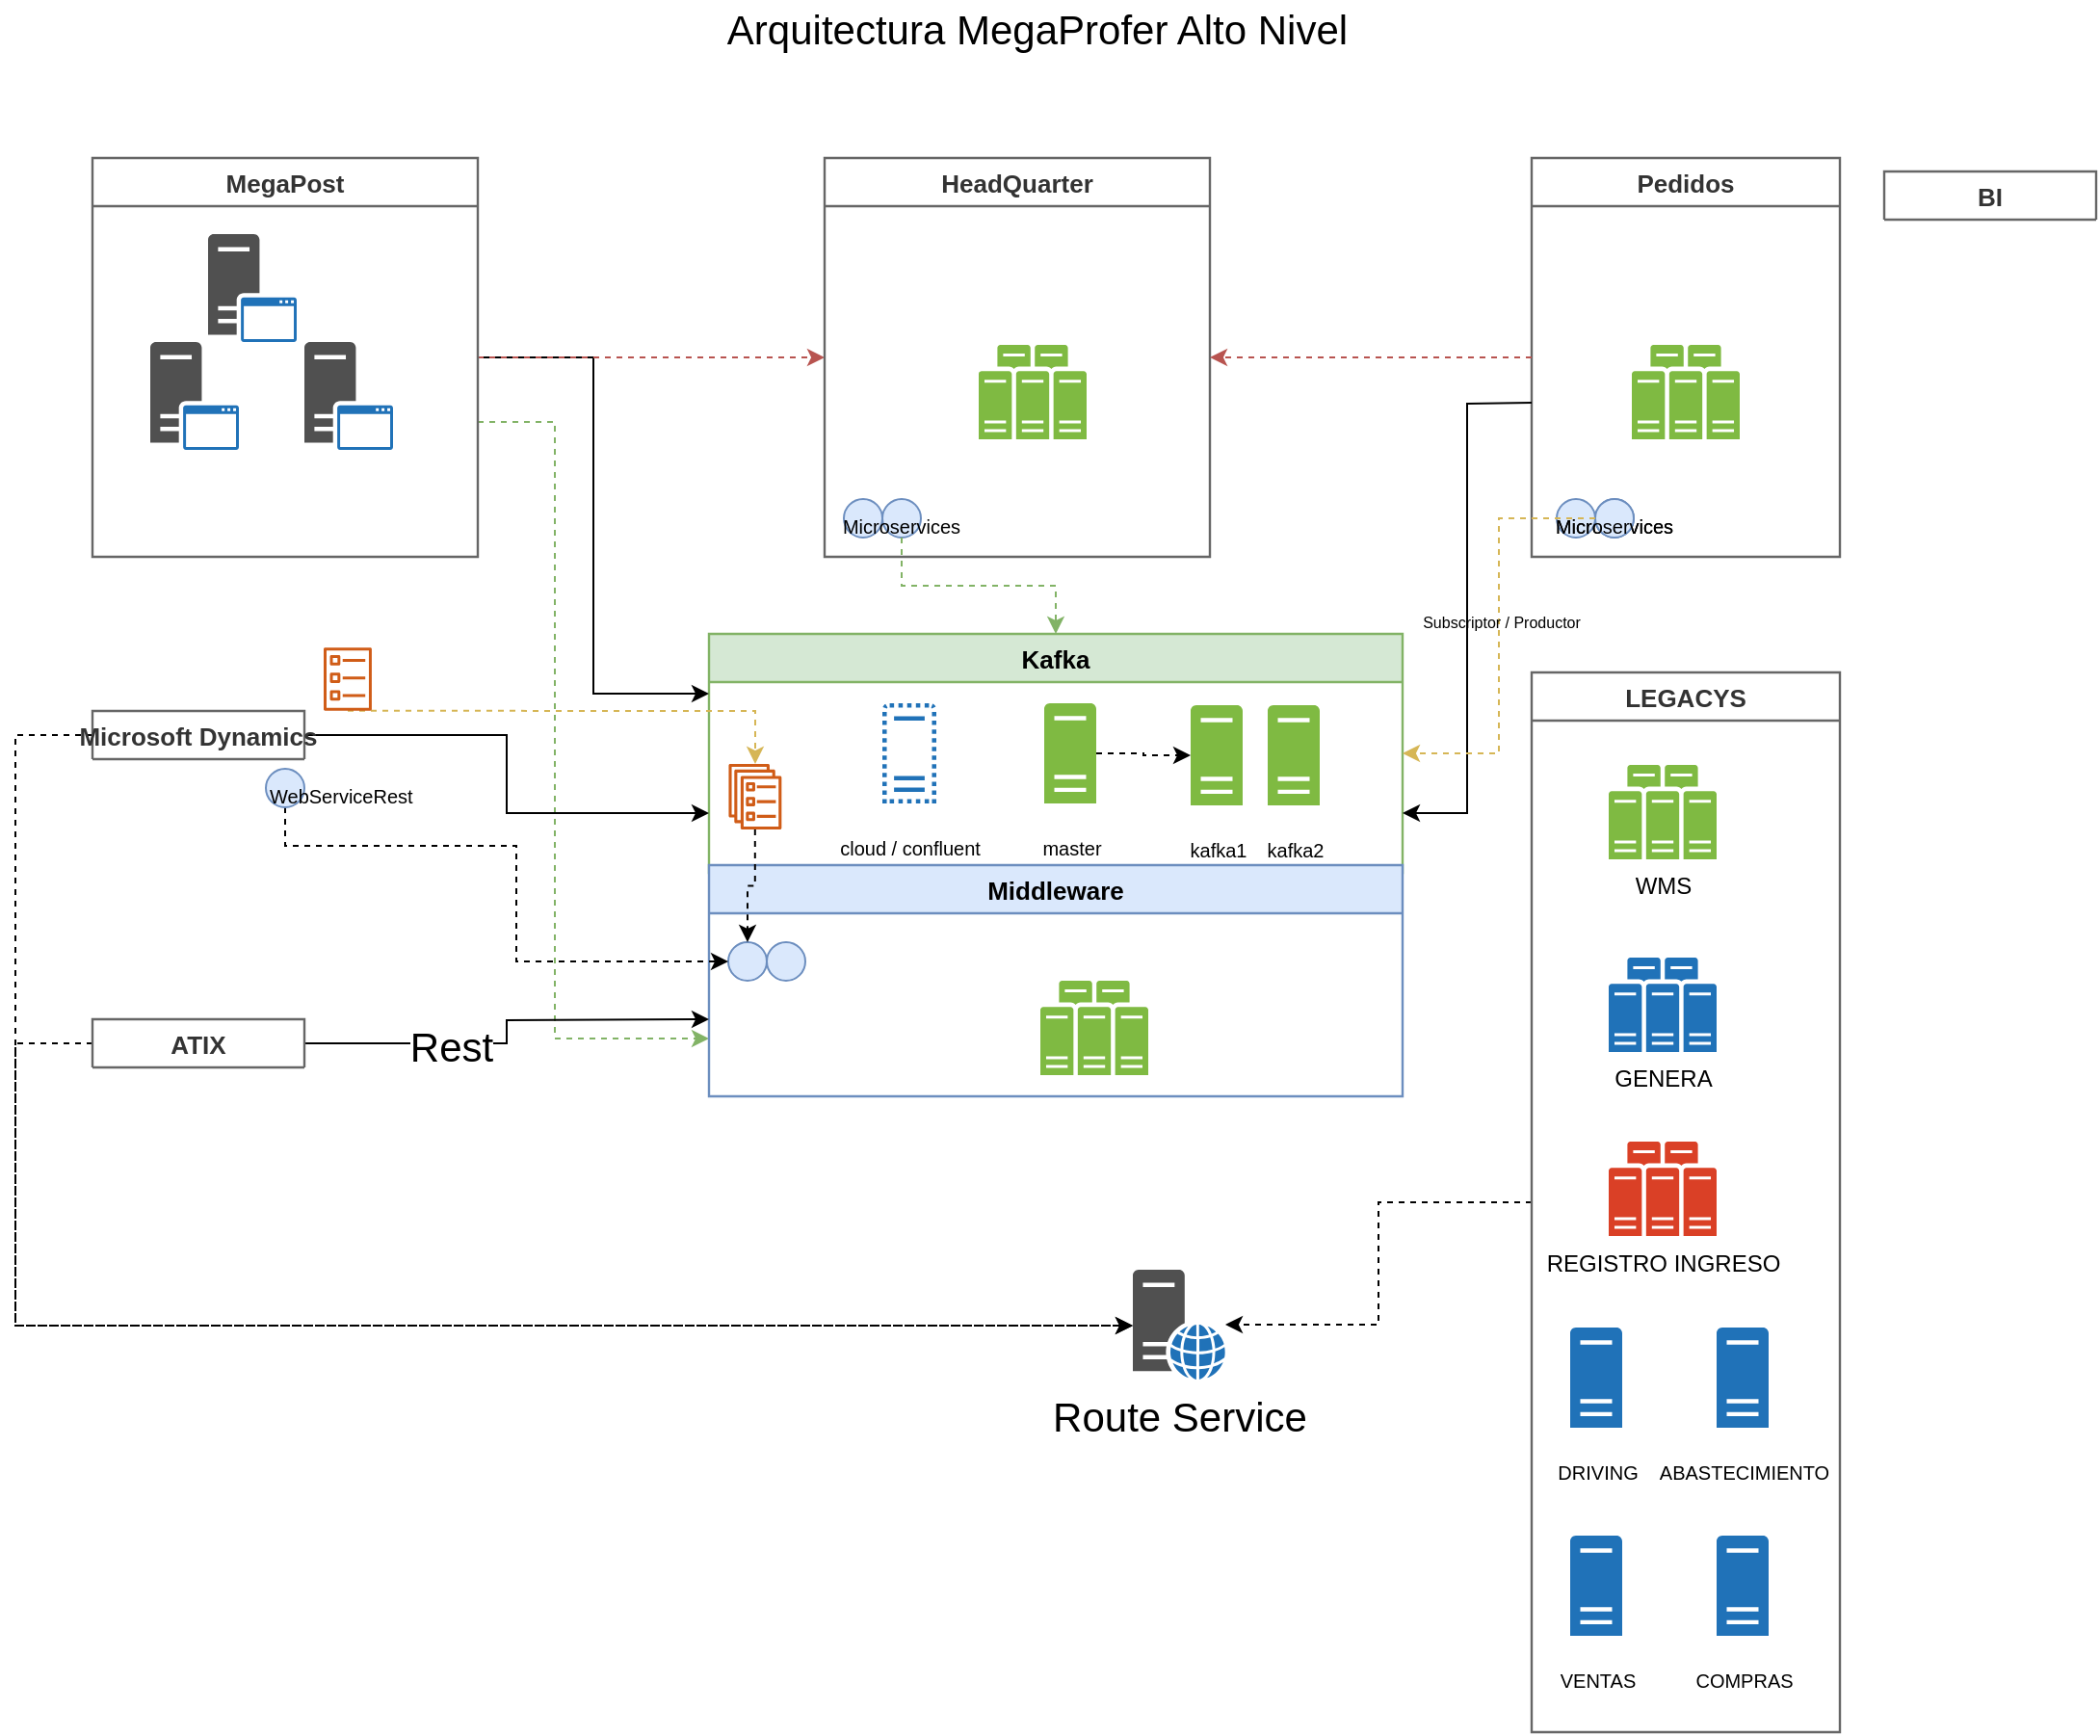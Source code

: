 <mxfile version="13.6.6" type="github">
  <diagram id="74e2e168-ea6b-b213-b513-2b3c1d86103e" name="Page-1">
    <mxGraphModel dx="1867" dy="1725" grid="1" gridSize="10" guides="1" tooltips="1" connect="1" arrows="1" fold="1" page="1" pageScale="1" pageWidth="827" pageHeight="1169" math="0" shadow="0">
      <root>
        <mxCell id="0" />
        <mxCell id="1" parent="0" />
        <mxCell id="b44zEPOn9F3BgOh4Rijz-3" value="Pedidos" style="shape=swimlane;startSize=25;fontSize=13;fontColor=#333333;fontStyle=1;align=center;strokeColor=#666666;strokeOpacity=100;fillOpacity=100;rotation=0;fillColor=#ffffff;strokeWidth=1.2;" vertex="1" parent="1">
          <mxGeometry x="667" y="-1087" width="160" height="207" as="geometry">
            <mxRectangle x="240" y="-1087" width="110" height="25" as="alternateBounds" />
          </mxGeometry>
        </mxCell>
        <mxCell id="b44zEPOn9F3BgOh4Rijz-4" value="" style="pointerEvents=1;shadow=0;dashed=0;html=1;strokeColor=none;fillColor=#505050;labelPosition=center;verticalLabelPosition=bottom;verticalAlign=top;outlineConnect=0;align=center;shape=mxgraph.office.servers.server_farm;fillColor=#7FBA42;" vertex="1" parent="b44zEPOn9F3BgOh4Rijz-3">
          <mxGeometry x="52" y="97" width="56" height="49" as="geometry" />
        </mxCell>
        <mxCell id="b44zEPOn9F3BgOh4Rijz-32" value="" style="ellipse;whiteSpace=wrap;html=1;fontSize=21;fillColor=#dae8fc;strokeColor=#6c8ebf;" vertex="1" parent="b44zEPOn9F3BgOh4Rijz-3">
          <mxGeometry x="13" y="177" width="20" height="20" as="geometry" />
        </mxCell>
        <mxCell id="b44zEPOn9F3BgOh4Rijz-33" value="&lt;font style=&quot;font-size: 10px&quot;&gt;Microservices&lt;/font&gt;" style="ellipse;whiteSpace=wrap;html=1;fontSize=21;fillColor=#dae8fc;strokeColor=#6c8ebf;" vertex="1" parent="b44zEPOn9F3BgOh4Rijz-3">
          <mxGeometry x="33" y="177" width="20" height="20" as="geometry" />
        </mxCell>
        <mxCell id="b44zEPOn9F3BgOh4Rijz-36" value="&lt;font style=&quot;font-size: 10px&quot;&gt;Microservices&lt;/font&gt;" style="ellipse;whiteSpace=wrap;html=1;fontSize=21;fillColor=#dae8fc;strokeColor=#6c8ebf;" vertex="1" parent="b44zEPOn9F3BgOh4Rijz-3">
          <mxGeometry x="33" y="177" width="20" height="20" as="geometry" />
        </mxCell>
        <mxCell id="kFB3VKsAzfuebwOxzI4B-115" value="Kafka" style="shape=swimlane;startSize=25;fontSize=13;fontStyle=1;align=center;strokeColor=#82b366;strokeOpacity=100;fillOpacity=100;rotation=0;fillColor=#d5e8d4;strokeWidth=1.2;" parent="1" vertex="1">
          <mxGeometry x="240" y="-840" width="360" height="124" as="geometry">
            <mxRectangle x="240" y="-1087" width="110" height="25" as="alternateBounds" />
          </mxGeometry>
        </mxCell>
        <mxCell id="b44zEPOn9F3BgOh4Rijz-28" value="" style="outlineConnect=0;fontColor=#232F3E;gradientColor=none;fillColor=#D05C17;strokeColor=none;dashed=0;verticalLabelPosition=bottom;verticalAlign=top;align=center;html=1;fontSize=12;fontStyle=0;aspect=fixed;pointerEvents=1;shape=mxgraph.aws4.ecs_service;" vertex="1" parent="kFB3VKsAzfuebwOxzI4B-115">
          <mxGeometry x="10" y="67.5" width="27.9" height="34" as="geometry" />
        </mxCell>
        <mxCell id="b44zEPOn9F3BgOh4Rijz-42" style="edgeStyle=orthogonalEdgeStyle;rounded=0;orthogonalLoop=1;jettySize=auto;html=1;dashed=1;fontSize=21;" edge="1" parent="kFB3VKsAzfuebwOxzI4B-115" source="b44zEPOn9F3BgOh4Rijz-39" target="b44zEPOn9F3BgOh4Rijz-41">
          <mxGeometry relative="1" as="geometry" />
        </mxCell>
        <mxCell id="b44zEPOn9F3BgOh4Rijz-39" value="&lt;font style=&quot;font-size: 10px&quot;&gt;master&lt;/font&gt;" style="pointerEvents=1;shadow=0;dashed=0;html=1;strokeColor=none;labelPosition=center;verticalLabelPosition=bottom;verticalAlign=top;outlineConnect=0;align=center;shape=mxgraph.office.servers.server_generic;fillColor=#7FBA42;labelBackgroundColor=none;fontSize=21;" vertex="1" parent="kFB3VKsAzfuebwOxzI4B-115">
          <mxGeometry x="174" y="36" width="27" height="52" as="geometry" />
        </mxCell>
        <mxCell id="b44zEPOn9F3BgOh4Rijz-40" value="&lt;font style=&quot;font-size: 10px&quot;&gt;kafka2&lt;/font&gt;" style="pointerEvents=1;shadow=0;dashed=0;html=1;strokeColor=none;labelPosition=center;verticalLabelPosition=bottom;verticalAlign=top;outlineConnect=0;align=center;shape=mxgraph.office.servers.server_generic;fillColor=#7FBA42;labelBackgroundColor=none;fontSize=21;" vertex="1" parent="kFB3VKsAzfuebwOxzI4B-115">
          <mxGeometry x="290" y="37" width="27" height="52" as="geometry" />
        </mxCell>
        <mxCell id="b44zEPOn9F3BgOh4Rijz-41" value="&lt;font style=&quot;font-size: 10px&quot;&gt;kafka1&lt;/font&gt;" style="pointerEvents=1;shadow=0;dashed=0;html=1;strokeColor=none;labelPosition=center;verticalLabelPosition=bottom;verticalAlign=top;outlineConnect=0;align=center;shape=mxgraph.office.servers.server_generic;fillColor=#7FBA42;labelBackgroundColor=none;fontSize=21;" vertex="1" parent="kFB3VKsAzfuebwOxzI4B-115">
          <mxGeometry x="250" y="37" width="27" height="52" as="geometry" />
        </mxCell>
        <mxCell id="b44zEPOn9F3BgOh4Rijz-43" value="&lt;font style=&quot;font-size: 10px&quot;&gt;cloud / confluent&lt;/font&gt;" style="pointerEvents=1;shadow=0;dashed=0;html=1;strokeColor=none;labelPosition=center;verticalLabelPosition=bottom;verticalAlign=top;outlineConnect=0;align=center;shape=mxgraph.office.servers.virtual_server;fillColor=#2072B8;labelBackgroundColor=none;fontSize=21;" vertex="1" parent="kFB3VKsAzfuebwOxzI4B-115">
          <mxGeometry x="90" y="36" width="28" height="52" as="geometry" />
        </mxCell>
        <mxCell id="b44zEPOn9F3BgOh4Rijz-17" style="edgeStyle=orthogonalEdgeStyle;rounded=0;orthogonalLoop=1;jettySize=auto;html=1;entryX=0;entryY=0.25;entryDx=0;entryDy=0;fontSize=21;" edge="1" parent="1" source="kFB3VKsAzfuebwOxzI4B-119" target="kFB3VKsAzfuebwOxzI4B-115">
          <mxGeometry relative="1" as="geometry" />
        </mxCell>
        <mxCell id="b44zEPOn9F3BgOh4Rijz-18" style="edgeStyle=orthogonalEdgeStyle;rounded=0;orthogonalLoop=1;jettySize=auto;html=1;entryX=0;entryY=0.5;entryDx=0;entryDy=0;fontSize=21;dashed=1;fillColor=#f8cecc;strokeColor=#b85450;" edge="1" parent="1" source="kFB3VKsAzfuebwOxzI4B-119" target="kFB3VKsAzfuebwOxzI4B-123">
          <mxGeometry relative="1" as="geometry" />
        </mxCell>
        <mxCell id="b44zEPOn9F3BgOh4Rijz-22" style="edgeStyle=orthogonalEdgeStyle;rounded=0;orthogonalLoop=1;jettySize=auto;html=1;entryX=0;entryY=0.75;entryDx=0;entryDy=0;dashed=1;fontSize=21;fillColor=#d5e8d4;strokeColor=#82b366;" edge="1" parent="1" source="kFB3VKsAzfuebwOxzI4B-119" target="kFB3VKsAzfuebwOxzI4B-125">
          <mxGeometry relative="1" as="geometry">
            <Array as="points">
              <mxPoint x="160" y="-950" />
              <mxPoint x="160" y="-630" />
            </Array>
          </mxGeometry>
        </mxCell>
        <mxCell id="kFB3VKsAzfuebwOxzI4B-119" value="MegaPost" style="shape=swimlane;startSize=25;fontSize=13;fontColor=#333333;fontStyle=1;align=center;strokeColor=#666666;strokeOpacity=100;fillOpacity=100;rotation=0;fillColor=#ffffff;strokeWidth=1.2;" parent="1" vertex="1">
          <mxGeometry x="-80" y="-1087" width="200" height="207" as="geometry">
            <mxRectangle x="-80" y="-1087" width="90" height="25" as="alternateBounds" />
          </mxGeometry>
        </mxCell>
        <mxCell id="b44zEPOn9F3BgOh4Rijz-11" value="" style="pointerEvents=1;shadow=0;dashed=0;html=1;strokeColor=none;fillColor=#505050;labelPosition=center;verticalLabelPosition=bottom;verticalAlign=top;outlineConnect=0;align=center;shape=mxgraph.office.servers.application_server_blue;fontSize=21;" vertex="1" parent="kFB3VKsAzfuebwOxzI4B-119">
          <mxGeometry x="110" y="95.5" width="46" height="56" as="geometry" />
        </mxCell>
        <mxCell id="b44zEPOn9F3BgOh4Rijz-12" value="" style="pointerEvents=1;shadow=0;dashed=0;html=1;strokeColor=none;fillColor=#505050;labelPosition=center;verticalLabelPosition=bottom;verticalAlign=top;outlineConnect=0;align=center;shape=mxgraph.office.servers.application_server_blue;fontSize=21;" vertex="1" parent="kFB3VKsAzfuebwOxzI4B-119">
          <mxGeometry x="30" y="95.5" width="46" height="56" as="geometry" />
        </mxCell>
        <mxCell id="b44zEPOn9F3BgOh4Rijz-20" value="" style="pointerEvents=1;shadow=0;dashed=0;html=1;strokeColor=none;fillColor=#505050;labelPosition=center;verticalLabelPosition=bottom;verticalAlign=top;outlineConnect=0;align=center;shape=mxgraph.office.servers.application_server_blue;fontSize=21;" vertex="1" parent="kFB3VKsAzfuebwOxzI4B-119">
          <mxGeometry x="60" y="39.5" width="46" height="56" as="geometry" />
        </mxCell>
        <mxCell id="kFB3VKsAzfuebwOxzI4B-123" value="HeadQuarter" style="shape=swimlane;startSize=25;fontSize=13;fontColor=#333333;fontStyle=1;align=center;strokeColor=#666666;strokeOpacity=100;fillOpacity=100;rotation=0;fillColor=#ffffff;strokeWidth=1.2;" parent="1" vertex="1">
          <mxGeometry x="300" y="-1087" width="200" height="207" as="geometry">
            <mxRectangle x="300" y="-1087" width="110" height="25" as="alternateBounds" />
          </mxGeometry>
        </mxCell>
        <mxCell id="kFB3VKsAzfuebwOxzI4B-124" value="" style="pointerEvents=1;shadow=0;dashed=0;html=1;strokeColor=none;fillColor=#505050;labelPosition=center;verticalLabelPosition=bottom;verticalAlign=top;outlineConnect=0;align=center;shape=mxgraph.office.servers.server_farm;fillColor=#7FBA42;" parent="kFB3VKsAzfuebwOxzI4B-123" vertex="1">
          <mxGeometry x="80" y="97" width="56" height="49" as="geometry" />
        </mxCell>
        <mxCell id="b44zEPOn9F3BgOh4Rijz-37" value="" style="ellipse;whiteSpace=wrap;html=1;fontSize=21;fillColor=#dae8fc;strokeColor=#6c8ebf;" vertex="1" parent="kFB3VKsAzfuebwOxzI4B-123">
          <mxGeometry x="10" y="177" width="20" height="20" as="geometry" />
        </mxCell>
        <mxCell id="b44zEPOn9F3BgOh4Rijz-38" value="&lt;font style=&quot;font-size: 10px&quot;&gt;Microservices&lt;/font&gt;" style="ellipse;whiteSpace=wrap;html=1;fontSize=21;fillColor=#dae8fc;strokeColor=#6c8ebf;" vertex="1" parent="kFB3VKsAzfuebwOxzI4B-123">
          <mxGeometry x="30" y="177" width="20" height="20" as="geometry" />
        </mxCell>
        <mxCell id="kFB3VKsAzfuebwOxzI4B-125" value="Middleware" style="shape=swimlane;startSize=25;fontSize=13;fontStyle=1;align=center;strokeColor=#6c8ebf;strokeOpacity=100;fillOpacity=100;rotation=0;fillColor=#dae8fc;strokeWidth=1.2;" parent="1" vertex="1">
          <mxGeometry x="240" y="-720" width="360" height="120" as="geometry">
            <mxRectangle x="240" y="-1087" width="110" height="25" as="alternateBounds" />
          </mxGeometry>
        </mxCell>
        <mxCell id="kFB3VKsAzfuebwOxzI4B-126" value="" style="pointerEvents=1;shadow=0;dashed=0;html=1;strokeColor=none;fillColor=#505050;labelPosition=center;verticalLabelPosition=bottom;verticalAlign=top;outlineConnect=0;align=center;shape=mxgraph.office.servers.server_farm;fillColor=#7FBA42;" parent="kFB3VKsAzfuebwOxzI4B-125" vertex="1">
          <mxGeometry x="172" y="60" width="56" height="49" as="geometry" />
        </mxCell>
        <mxCell id="b44zEPOn9F3BgOh4Rijz-24" value="" style="ellipse;whiteSpace=wrap;html=1;fontSize=21;fillColor=#dae8fc;strokeColor=#6c8ebf;" vertex="1" parent="kFB3VKsAzfuebwOxzI4B-125">
          <mxGeometry x="10" y="40" width="20" height="20" as="geometry" />
        </mxCell>
        <mxCell id="b44zEPOn9F3BgOh4Rijz-25" value="" style="ellipse;whiteSpace=wrap;html=1;fontSize=21;fillColor=#dae8fc;strokeColor=#6c8ebf;" vertex="1" parent="kFB3VKsAzfuebwOxzI4B-125">
          <mxGeometry x="30" y="40" width="20" height="20" as="geometry" />
        </mxCell>
        <mxCell id="b44zEPOn9F3BgOh4Rijz-14" style="edgeStyle=orthogonalEdgeStyle;rounded=0;orthogonalLoop=1;jettySize=auto;html=1;entryX=0;entryY=0.75;entryDx=0;entryDy=0;fontSize=21;" edge="1" parent="1" source="kFB3VKsAzfuebwOxzI4B-127" target="kFB3VKsAzfuebwOxzI4B-115">
          <mxGeometry relative="1" as="geometry" />
        </mxCell>
        <mxCell id="b44zEPOn9F3BgOh4Rijz-53" style="edgeStyle=orthogonalEdgeStyle;rounded=0;orthogonalLoop=1;jettySize=auto;html=1;dashed=1;fontSize=21;" edge="1" parent="1" source="kFB3VKsAzfuebwOxzI4B-127" target="b44zEPOn9F3BgOh4Rijz-51">
          <mxGeometry relative="1" as="geometry">
            <Array as="points">
              <mxPoint x="-120" y="-787" />
              <mxPoint x="-120" y="-481" />
            </Array>
          </mxGeometry>
        </mxCell>
        <mxCell id="kFB3VKsAzfuebwOxzI4B-127" value="Microsoft Dynamics" style="shape=swimlane;startSize=25;fontSize=13;fontColor=#333333;fontStyle=1;align=center;strokeColor=#666666;strokeOpacity=100;fillOpacity=100;rotation=0;fillColor=#ffffff;strokeWidth=1.2;" parent="1" vertex="1" collapsed="1">
          <mxGeometry x="-80" y="-800" width="110" height="25" as="geometry">
            <mxRectangle x="-80" y="-800" width="200" height="160" as="alternateBounds" />
          </mxGeometry>
        </mxCell>
        <mxCell id="kFB3VKsAzfuebwOxzI4B-128" value="" style="pointerEvents=1;shadow=0;dashed=0;html=1;strokeColor=none;fillColor=#505050;labelPosition=center;verticalLabelPosition=bottom;verticalAlign=top;outlineConnect=0;align=center;shape=mxgraph.office.servers.server_farm;fillColor=#7FBA42;" parent="kFB3VKsAzfuebwOxzI4B-127" vertex="1">
          <mxGeometry x="72" y="70" width="56" height="49" as="geometry" />
        </mxCell>
        <mxCell id="kFB3VKsAzfuebwOxzI4B-129" value="BI" style="shape=swimlane;startSize=25;fontSize=13;fontColor=#333333;fontStyle=1;align=center;strokeColor=#666666;strokeOpacity=100;fillOpacity=100;rotation=0;fillColor=#ffffff;strokeWidth=1.2;" parent="1" vertex="1" collapsed="1">
          <mxGeometry x="850" y="-1080" width="110" height="25" as="geometry">
            <mxRectangle x="850" y="-1080" width="160" height="170" as="alternateBounds" />
          </mxGeometry>
        </mxCell>
        <mxCell id="kFB3VKsAzfuebwOxzI4B-130" value="" style="pointerEvents=1;shadow=0;dashed=0;html=1;strokeColor=none;fillColor=#505050;labelPosition=center;verticalLabelPosition=bottom;verticalAlign=top;outlineConnect=0;align=center;shape=mxgraph.office.servers.server_farm;fillColor=#7FBA42;" parent="kFB3VKsAzfuebwOxzI4B-129" vertex="1">
          <mxGeometry x="52" y="70" width="56" height="49" as="geometry" />
        </mxCell>
        <mxCell id="b44zEPOn9F3BgOh4Rijz-15" style="edgeStyle=orthogonalEdgeStyle;rounded=0;orthogonalLoop=1;jettySize=auto;html=1;fontSize=21;" edge="1" parent="1" source="b44zEPOn9F3BgOh4Rijz-1">
          <mxGeometry relative="1" as="geometry">
            <mxPoint x="240" y="-640" as="targetPoint" />
          </mxGeometry>
        </mxCell>
        <mxCell id="b44zEPOn9F3BgOh4Rijz-21" value="Rest" style="edgeLabel;html=1;align=center;verticalAlign=middle;resizable=0;points=[];fontSize=21;" vertex="1" connectable="0" parent="b44zEPOn9F3BgOh4Rijz-15">
          <mxGeometry x="-0.319" y="-1" relative="1" as="geometry">
            <mxPoint as="offset" />
          </mxGeometry>
        </mxCell>
        <mxCell id="b44zEPOn9F3BgOh4Rijz-54" style="edgeStyle=orthogonalEdgeStyle;rounded=0;orthogonalLoop=1;jettySize=auto;html=1;dashed=1;fontSize=21;" edge="1" parent="1" source="b44zEPOn9F3BgOh4Rijz-1" target="b44zEPOn9F3BgOh4Rijz-51">
          <mxGeometry relative="1" as="geometry">
            <Array as="points">
              <mxPoint x="-120" y="-627" />
              <mxPoint x="-120" y="-481" />
            </Array>
          </mxGeometry>
        </mxCell>
        <mxCell id="b44zEPOn9F3BgOh4Rijz-1" value="ATIX" style="shape=swimlane;startSize=25;fontSize=13;fontColor=#333333;fontStyle=1;align=center;strokeColor=#666666;strokeOpacity=100;fillOpacity=100;rotation=0;fillColor=#ffffff;strokeWidth=1.2;" vertex="1" collapsed="1" parent="1">
          <mxGeometry x="-80" y="-640" width="110" height="25" as="geometry">
            <mxRectangle x="-80" y="-640" width="200" height="160" as="alternateBounds" />
          </mxGeometry>
        </mxCell>
        <mxCell id="b44zEPOn9F3BgOh4Rijz-2" value="" style="pointerEvents=1;shadow=0;dashed=0;html=1;strokeColor=none;fillColor=#505050;labelPosition=center;verticalLabelPosition=bottom;verticalAlign=top;outlineConnect=0;align=center;shape=mxgraph.office.servers.server_farm;fillColor=#7FBA42;" vertex="1" parent="b44zEPOn9F3BgOh4Rijz-1">
          <mxGeometry x="72" y="70" width="56" height="49" as="geometry" />
        </mxCell>
        <mxCell id="b44zEPOn9F3BgOh4Rijz-16" style="edgeStyle=orthogonalEdgeStyle;rounded=0;orthogonalLoop=1;jettySize=auto;html=1;entryX=1;entryY=0.75;entryDx=0;entryDy=0;fontSize=21;" edge="1" parent="1" target="kFB3VKsAzfuebwOxzI4B-115">
          <mxGeometry relative="1" as="geometry">
            <mxPoint x="667" y="-960" as="sourcePoint" />
          </mxGeometry>
        </mxCell>
        <mxCell id="b44zEPOn9F3BgOh4Rijz-19" style="edgeStyle=orthogonalEdgeStyle;rounded=0;orthogonalLoop=1;jettySize=auto;html=1;entryX=1;entryY=0.5;entryDx=0;entryDy=0;dashed=1;fontSize=21;fillColor=#f8cecc;strokeColor=#b85450;" edge="1" parent="1" source="b44zEPOn9F3BgOh4Rijz-3" target="kFB3VKsAzfuebwOxzI4B-123">
          <mxGeometry relative="1" as="geometry" />
        </mxCell>
        <mxCell id="b44zEPOn9F3BgOh4Rijz-52" style="edgeStyle=orthogonalEdgeStyle;rounded=0;orthogonalLoop=1;jettySize=auto;html=1;dashed=1;fontSize=21;" edge="1" parent="1" source="b44zEPOn9F3BgOh4Rijz-5" target="b44zEPOn9F3BgOh4Rijz-51">
          <mxGeometry relative="1" as="geometry" />
        </mxCell>
        <mxCell id="b44zEPOn9F3BgOh4Rijz-5" value="LEGACYS" style="shape=swimlane;startSize=25;fontSize=13;fontColor=#333333;fontStyle=1;align=center;strokeColor=#666666;strokeOpacity=100;fillOpacity=100;rotation=0;fillColor=#ffffff;strokeWidth=1.2;" vertex="1" parent="1">
          <mxGeometry x="667" y="-820" width="160" height="550" as="geometry">
            <mxRectangle x="700" y="-820" width="110" height="25" as="alternateBounds" />
          </mxGeometry>
        </mxCell>
        <mxCell id="b44zEPOn9F3BgOh4Rijz-6" value="WMS" style="pointerEvents=1;shadow=0;dashed=0;html=1;strokeColor=none;fillColor=#505050;labelPosition=center;verticalLabelPosition=bottom;verticalAlign=top;outlineConnect=0;align=center;shape=mxgraph.office.servers.server_farm;fillColor=#7FBA42;" vertex="1" parent="b44zEPOn9F3BgOh4Rijz-5">
          <mxGeometry x="40" y="48" width="56" height="49" as="geometry" />
        </mxCell>
        <mxCell id="b44zEPOn9F3BgOh4Rijz-7" value="GENERA" style="pointerEvents=1;shadow=0;dashed=0;html=1;strokeColor=none;labelPosition=center;verticalLabelPosition=bottom;verticalAlign=top;outlineConnect=0;align=center;shape=mxgraph.office.servers.physical_host_farm;fillColor=#2072B8;" vertex="1" parent="b44zEPOn9F3BgOh4Rijz-5">
          <mxGeometry x="40" y="148" width="56" height="49" as="geometry" />
        </mxCell>
        <mxCell id="b44zEPOn9F3BgOh4Rijz-8" value="REGISTRO INGRESO" style="pointerEvents=1;shadow=0;dashed=0;html=1;strokeColor=none;fillColor=#505050;labelPosition=center;verticalLabelPosition=bottom;verticalAlign=top;outlineConnect=0;align=center;shape=mxgraph.office.servers.server_farm;fillColor=#DA4026;" vertex="1" parent="b44zEPOn9F3BgOh4Rijz-5">
          <mxGeometry x="40" y="243.5" width="56" height="49" as="geometry" />
        </mxCell>
        <mxCell id="b44zEPOn9F3BgOh4Rijz-46" value="&lt;font style=&quot;font-size: 10px&quot;&gt;DRIVING&lt;/font&gt;" style="pointerEvents=1;shadow=0;dashed=0;html=1;strokeColor=none;labelPosition=center;verticalLabelPosition=bottom;verticalAlign=top;outlineConnect=0;align=center;shape=mxgraph.office.servers.physical_host;fillColor=#2072B8;labelBackgroundColor=none;fontSize=21;" vertex="1" parent="b44zEPOn9F3BgOh4Rijz-5">
          <mxGeometry x="20" y="340" width="27" height="52" as="geometry" />
        </mxCell>
        <mxCell id="b44zEPOn9F3BgOh4Rijz-47" value="&lt;font style=&quot;font-size: 10px&quot;&gt;ABASTECIMIENTO&lt;/font&gt;" style="pointerEvents=1;shadow=0;dashed=0;html=1;strokeColor=none;labelPosition=center;verticalLabelPosition=bottom;verticalAlign=top;outlineConnect=0;align=center;shape=mxgraph.office.servers.server_generic;fillColor=#2072B8;labelBackgroundColor=none;fontSize=21;" vertex="1" parent="b44zEPOn9F3BgOh4Rijz-5">
          <mxGeometry x="96" y="340" width="27" height="52" as="geometry" />
        </mxCell>
        <mxCell id="b44zEPOn9F3BgOh4Rijz-48" value="&lt;font style=&quot;font-size: 10px&quot;&gt;VENTAS&lt;/font&gt;" style="pointerEvents=1;shadow=0;dashed=0;html=1;strokeColor=none;labelPosition=center;verticalLabelPosition=bottom;verticalAlign=top;outlineConnect=0;align=center;shape=mxgraph.office.servers.server_generic;fillColor=#2072B8;labelBackgroundColor=none;fontSize=21;" vertex="1" parent="b44zEPOn9F3BgOh4Rijz-5">
          <mxGeometry x="20" y="448" width="27" height="52" as="geometry" />
        </mxCell>
        <mxCell id="b44zEPOn9F3BgOh4Rijz-49" value="&lt;font style=&quot;font-size: 10px&quot;&gt;COMPRAS&lt;/font&gt;" style="pointerEvents=1;shadow=0;dashed=0;html=1;strokeColor=none;labelPosition=center;verticalLabelPosition=bottom;verticalAlign=top;outlineConnect=0;align=center;shape=mxgraph.office.servers.physical_host;fillColor=#2072B8;labelBackgroundColor=none;fontSize=21;" vertex="1" parent="b44zEPOn9F3BgOh4Rijz-5">
          <mxGeometry x="96" y="448" width="27" height="52" as="geometry" />
        </mxCell>
        <mxCell id="b44zEPOn9F3BgOh4Rijz-9" value="Arquitectura MegaProfer Alto Nivel" style="text;html=1;resizable=0;autosize=1;align=center;verticalAlign=middle;points=[];fillColor=none;strokeColor=none;rounded=0;fontSize=21;" vertex="1" parent="1">
          <mxGeometry x="240" y="-1169" width="340" height="30" as="geometry" />
        </mxCell>
        <mxCell id="b44zEPOn9F3BgOh4Rijz-27" style="edgeStyle=orthogonalEdgeStyle;rounded=0;orthogonalLoop=1;jettySize=auto;html=1;entryX=0;entryY=0.5;entryDx=0;entryDy=0;dashed=1;fontSize=21;" edge="1" parent="1" source="b44zEPOn9F3BgOh4Rijz-26" target="b44zEPOn9F3BgOh4Rijz-24">
          <mxGeometry relative="1" as="geometry">
            <Array as="points">
              <mxPoint x="20" y="-730" />
              <mxPoint x="140" y="-730" />
              <mxPoint x="140" y="-670" />
            </Array>
          </mxGeometry>
        </mxCell>
        <mxCell id="b44zEPOn9F3BgOh4Rijz-26" value="&lt;font style=&quot;font-size: 10px&quot;&gt;WebServiceRest&lt;/font&gt;" style="ellipse;whiteSpace=wrap;html=1;fontSize=21;fillColor=#dae8fc;strokeColor=#6c8ebf;align=left;" vertex="1" parent="1">
          <mxGeometry x="10" y="-770" width="20" height="20" as="geometry" />
        </mxCell>
        <mxCell id="b44zEPOn9F3BgOh4Rijz-29" style="edgeStyle=orthogonalEdgeStyle;rounded=0;orthogonalLoop=1;jettySize=auto;html=1;entryX=0.5;entryY=0;entryDx=0;entryDy=0;dashed=1;fontSize=21;" edge="1" parent="1" source="b44zEPOn9F3BgOh4Rijz-28" target="b44zEPOn9F3BgOh4Rijz-24">
          <mxGeometry relative="1" as="geometry" />
        </mxCell>
        <mxCell id="b44zEPOn9F3BgOh4Rijz-31" style="edgeStyle=orthogonalEdgeStyle;rounded=0;orthogonalLoop=1;jettySize=auto;html=1;dashed=1;fontSize=21;fillColor=#fff2cc;strokeColor=#d6b656;" edge="1" parent="1" source="b44zEPOn9F3BgOh4Rijz-30" target="b44zEPOn9F3BgOh4Rijz-28">
          <mxGeometry relative="1" as="geometry">
            <Array as="points">
              <mxPoint x="264" y="-800" />
            </Array>
          </mxGeometry>
        </mxCell>
        <mxCell id="b44zEPOn9F3BgOh4Rijz-30" value="" style="outlineConnect=0;fontColor=#232F3E;gradientColor=none;fillColor=#D05C17;strokeColor=none;dashed=0;verticalLabelPosition=bottom;verticalAlign=top;align=center;html=1;fontSize=12;fontStyle=0;aspect=fixed;pointerEvents=1;shape=mxgraph.aws4.ecs_task;" vertex="1" parent="1">
          <mxGeometry x="40" y="-833" width="24.96" height="33" as="geometry" />
        </mxCell>
        <mxCell id="b44zEPOn9F3BgOh4Rijz-34" style="edgeStyle=orthogonalEdgeStyle;rounded=0;orthogonalLoop=1;jettySize=auto;html=1;entryX=1;entryY=0.5;entryDx=0;entryDy=0;dashed=1;fontSize=21;fillColor=#fff2cc;strokeColor=#d6b656;" edge="1" parent="1" source="b44zEPOn9F3BgOh4Rijz-33" target="kFB3VKsAzfuebwOxzI4B-115">
          <mxGeometry relative="1" as="geometry" />
        </mxCell>
        <mxCell id="b44zEPOn9F3BgOh4Rijz-35" value="&lt;font style=&quot;font-size: 8px&quot;&gt;Subscriptor / Productor&lt;/font&gt;" style="edgeLabel;html=1;align=center;verticalAlign=middle;resizable=0;points=[];fontSize=21;labelBackgroundColor=none;" vertex="1" connectable="0" parent="b44zEPOn9F3BgOh4Rijz-34">
          <mxGeometry x="-0.114" y="1" relative="1" as="geometry">
            <mxPoint as="offset" />
          </mxGeometry>
        </mxCell>
        <mxCell id="b44zEPOn9F3BgOh4Rijz-45" style="edgeStyle=orthogonalEdgeStyle;rounded=0;orthogonalLoop=1;jettySize=auto;html=1;dashed=1;fontSize=21;fillColor=#d5e8d4;strokeColor=#82b366;" edge="1" parent="1" source="b44zEPOn9F3BgOh4Rijz-38" target="kFB3VKsAzfuebwOxzI4B-115">
          <mxGeometry relative="1" as="geometry" />
        </mxCell>
        <mxCell id="b44zEPOn9F3BgOh4Rijz-51" value="Route Service" style="pointerEvents=1;shadow=0;dashed=0;html=1;strokeColor=none;fillColor=#505050;labelPosition=center;verticalLabelPosition=bottom;verticalAlign=top;outlineConnect=0;align=center;shape=mxgraph.office.servers.web_server_blue;labelBackgroundColor=none;fontSize=21;" vertex="1" parent="1">
          <mxGeometry x="460" y="-510" width="48" height="57" as="geometry" />
        </mxCell>
      </root>
    </mxGraphModel>
  </diagram>
</mxfile>
